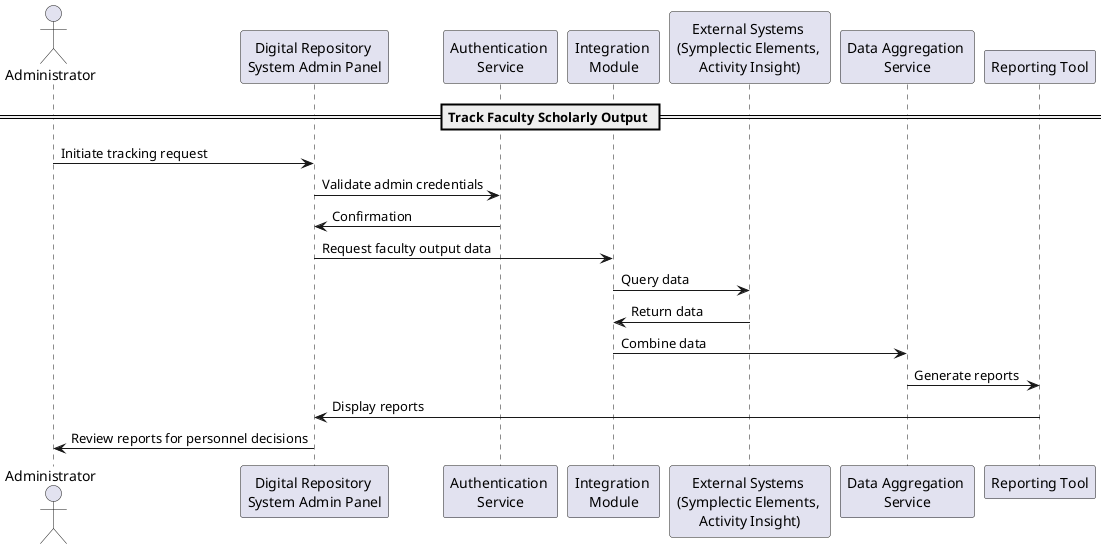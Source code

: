 @startuml
actor Administrator
participant "Digital Repository \nSystem Admin Panel" as AdminPanel
participant "Authentication \nService" as AuthService
participant "Integration \nModule" as IntegrationModule
participant "External Systems \n(Symplectic Elements, \nActivity Insight)" as ExternalSystems
participant "Data Aggregation \nService" as AggregationService
participant "Reporting Tool" as ReportingTool

== Track Faculty Scholarly Output ==

Administrator -> AdminPanel: Initiate tracking request
AdminPanel -> AuthService: Validate admin credentials
AuthService -> AdminPanel: Confirmation

AdminPanel -> IntegrationModule: Request faculty output data
IntegrationModule -> ExternalSystems: Query data
ExternalSystems -> IntegrationModule: Return data
IntegrationModule -> AggregationService: Combine data
AggregationService -> ReportingTool: Generate reports

ReportingTool -> AdminPanel: Display reports
AdminPanel -> Administrator: Review reports for personnel decisions

@enduml